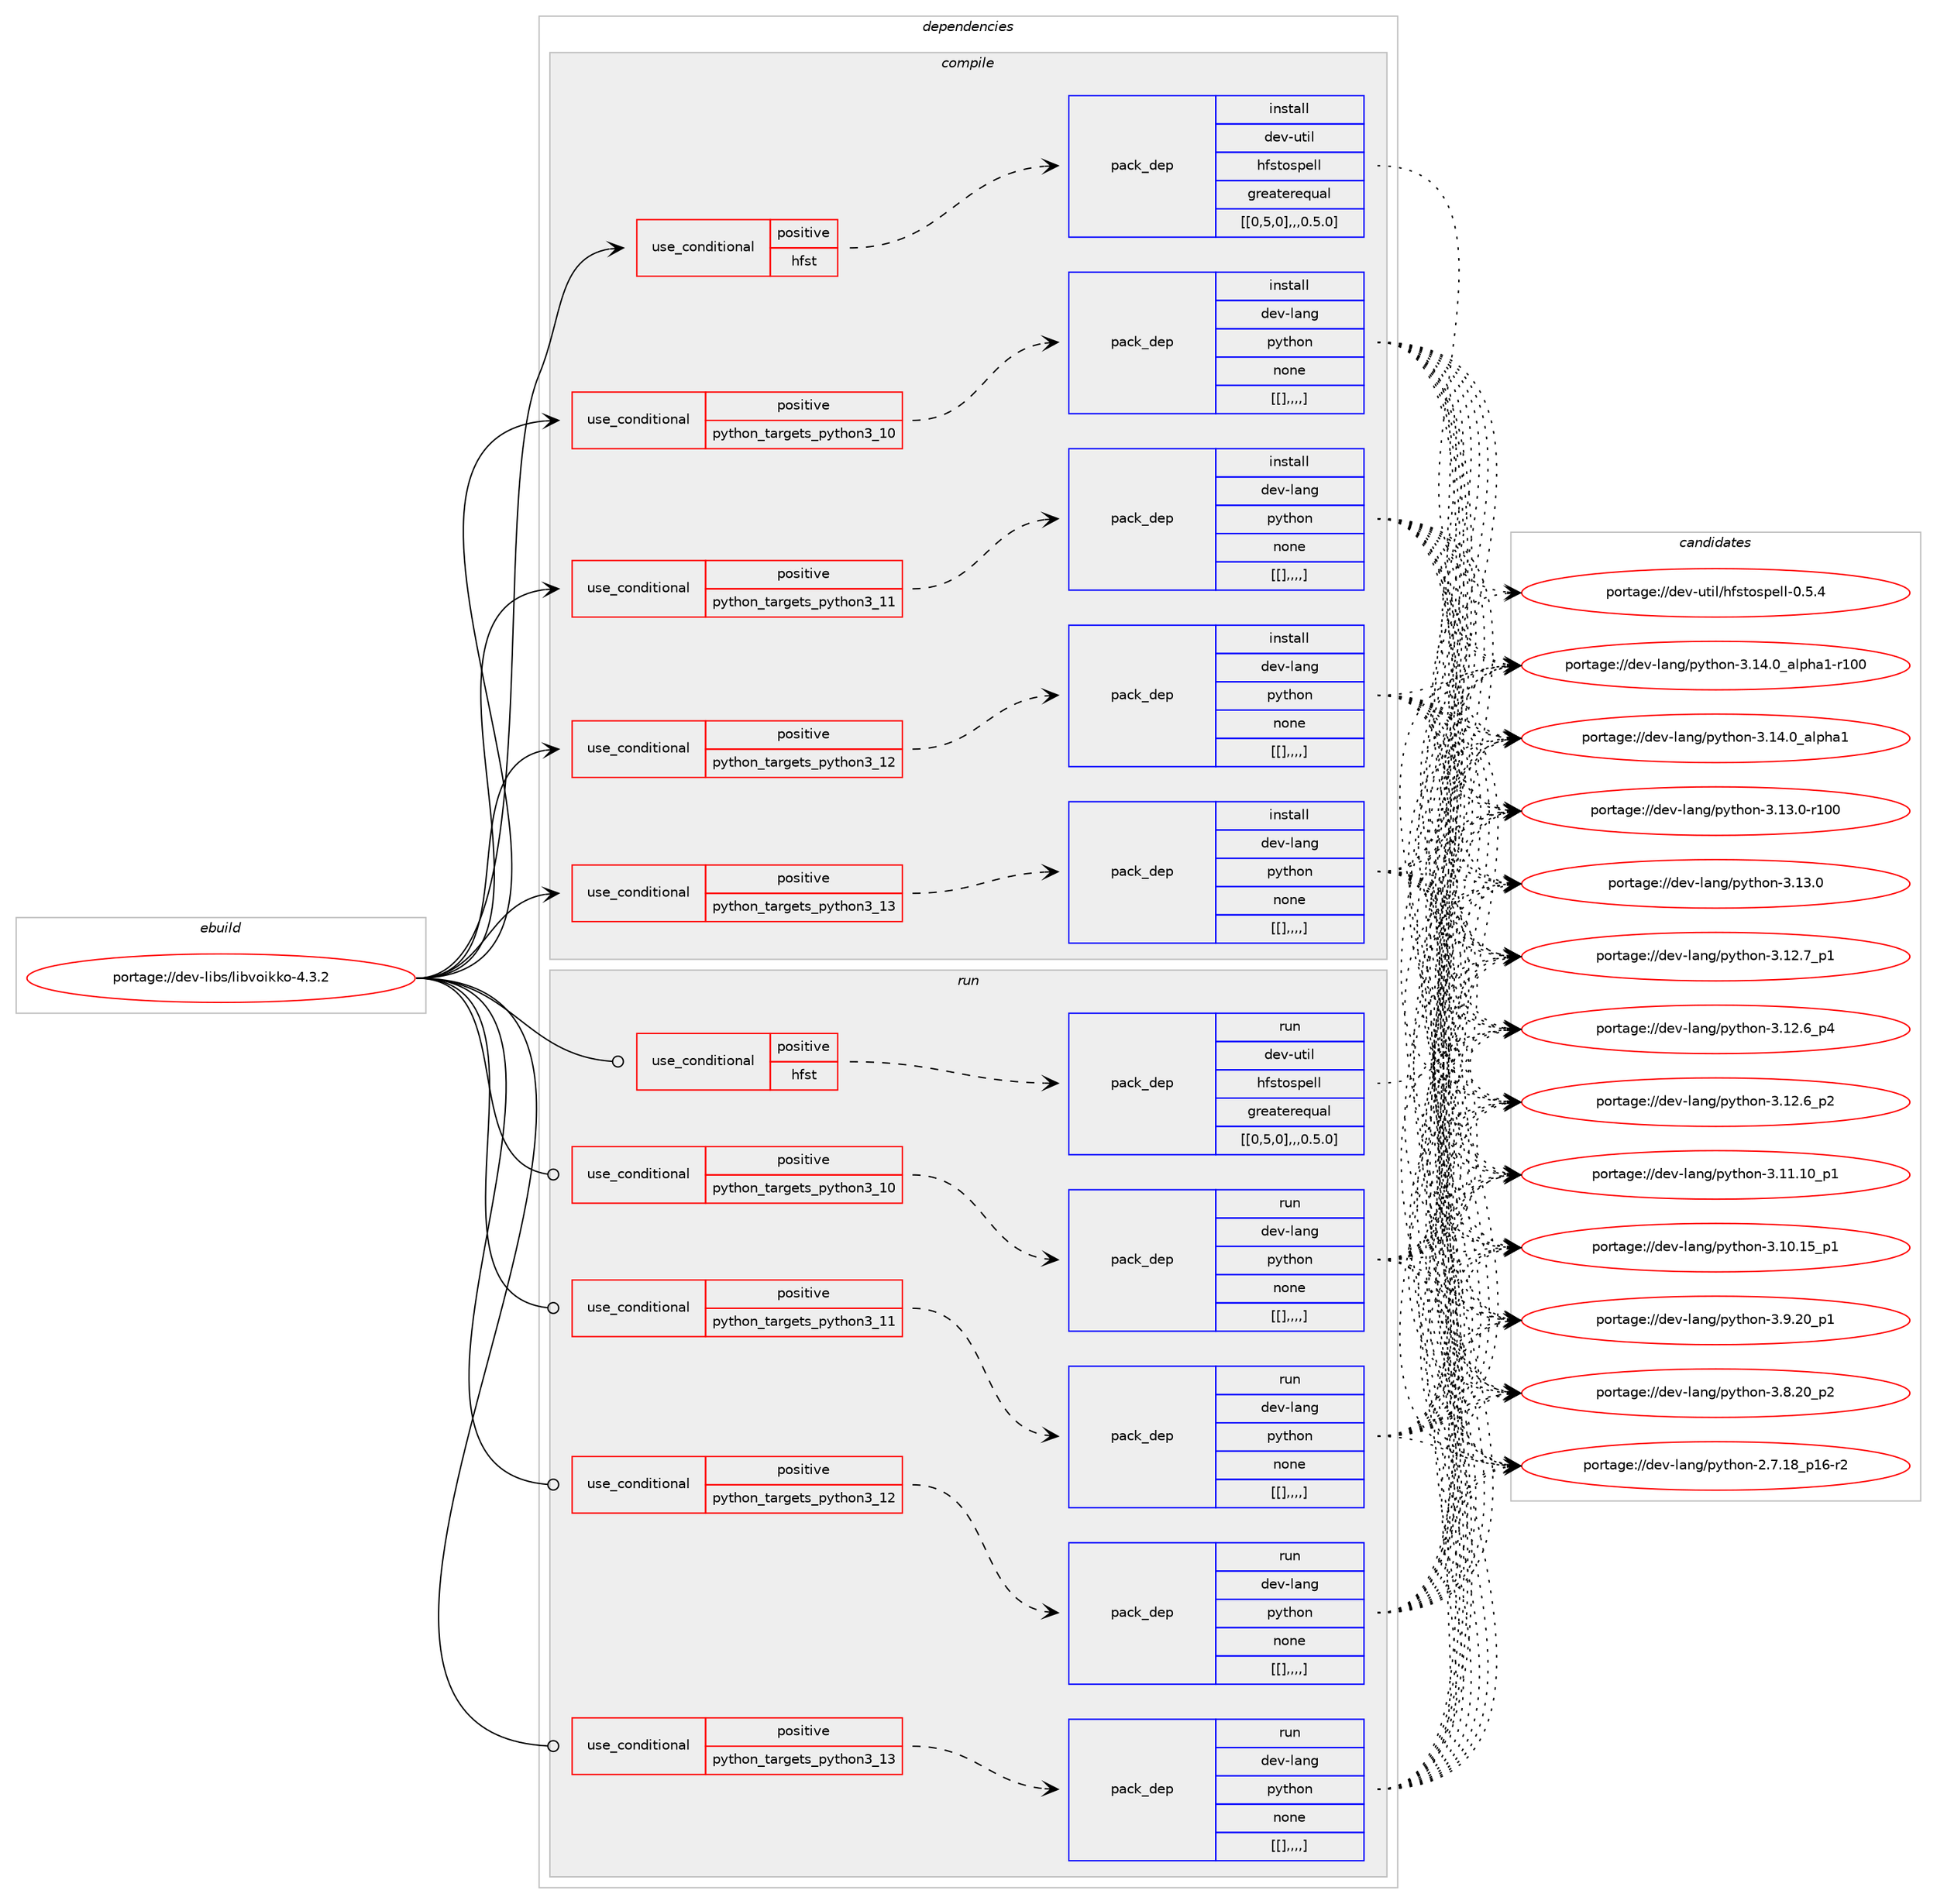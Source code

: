 digraph prolog {

# *************
# Graph options
# *************

newrank=true;
concentrate=true;
compound=true;
graph [rankdir=LR,fontname=Helvetica,fontsize=10,ranksep=1.5];#, ranksep=2.5, nodesep=0.2];
edge  [arrowhead=vee];
node  [fontname=Helvetica,fontsize=10];

# **********
# The ebuild
# **********

subgraph cluster_leftcol {
color=gray;
label=<<i>ebuild</i>>;
id [label="portage://dev-libs/libvoikko-4.3.2", color=red, width=4, href="../dev-libs/libvoikko-4.3.2.svg"];
}

# ****************
# The dependencies
# ****************

subgraph cluster_midcol {
color=gray;
label=<<i>dependencies</i>>;
subgraph cluster_compile {
fillcolor="#eeeeee";
style=filled;
label=<<i>compile</i>>;
subgraph cond29163 {
dependency115671 [label=<<TABLE BORDER="0" CELLBORDER="1" CELLSPACING="0" CELLPADDING="4"><TR><TD ROWSPAN="3" CELLPADDING="10">use_conditional</TD></TR><TR><TD>positive</TD></TR><TR><TD>hfst</TD></TR></TABLE>>, shape=none, color=red];
subgraph pack85260 {
dependency115691 [label=<<TABLE BORDER="0" CELLBORDER="1" CELLSPACING="0" CELLPADDING="4" WIDTH="220"><TR><TD ROWSPAN="6" CELLPADDING="30">pack_dep</TD></TR><TR><TD WIDTH="110">install</TD></TR><TR><TD>dev-util</TD></TR><TR><TD>hfstospell</TD></TR><TR><TD>greaterequal</TD></TR><TR><TD>[[0,5,0],,,0.5.0]</TD></TR></TABLE>>, shape=none, color=blue];
}
dependency115671:e -> dependency115691:w [weight=20,style="dashed",arrowhead="vee"];
}
id:e -> dependency115671:w [weight=20,style="solid",arrowhead="vee"];
subgraph cond29171 {
dependency115697 [label=<<TABLE BORDER="0" CELLBORDER="1" CELLSPACING="0" CELLPADDING="4"><TR><TD ROWSPAN="3" CELLPADDING="10">use_conditional</TD></TR><TR><TD>positive</TD></TR><TR><TD>python_targets_python3_10</TD></TR></TABLE>>, shape=none, color=red];
subgraph pack85271 {
dependency115706 [label=<<TABLE BORDER="0" CELLBORDER="1" CELLSPACING="0" CELLPADDING="4" WIDTH="220"><TR><TD ROWSPAN="6" CELLPADDING="30">pack_dep</TD></TR><TR><TD WIDTH="110">install</TD></TR><TR><TD>dev-lang</TD></TR><TR><TD>python</TD></TR><TR><TD>none</TD></TR><TR><TD>[[],,,,]</TD></TR></TABLE>>, shape=none, color=blue];
}
dependency115697:e -> dependency115706:w [weight=20,style="dashed",arrowhead="vee"];
}
id:e -> dependency115697:w [weight=20,style="solid",arrowhead="vee"];
subgraph cond29177 {
dependency115727 [label=<<TABLE BORDER="0" CELLBORDER="1" CELLSPACING="0" CELLPADDING="4"><TR><TD ROWSPAN="3" CELLPADDING="10">use_conditional</TD></TR><TR><TD>positive</TD></TR><TR><TD>python_targets_python3_11</TD></TR></TABLE>>, shape=none, color=red];
subgraph pack85287 {
dependency115748 [label=<<TABLE BORDER="0" CELLBORDER="1" CELLSPACING="0" CELLPADDING="4" WIDTH="220"><TR><TD ROWSPAN="6" CELLPADDING="30">pack_dep</TD></TR><TR><TD WIDTH="110">install</TD></TR><TR><TD>dev-lang</TD></TR><TR><TD>python</TD></TR><TR><TD>none</TD></TR><TR><TD>[[],,,,]</TD></TR></TABLE>>, shape=none, color=blue];
}
dependency115727:e -> dependency115748:w [weight=20,style="dashed",arrowhead="vee"];
}
id:e -> dependency115727:w [weight=20,style="solid",arrowhead="vee"];
subgraph cond29191 {
dependency115768 [label=<<TABLE BORDER="0" CELLBORDER="1" CELLSPACING="0" CELLPADDING="4"><TR><TD ROWSPAN="3" CELLPADDING="10">use_conditional</TD></TR><TR><TD>positive</TD></TR><TR><TD>python_targets_python3_12</TD></TR></TABLE>>, shape=none, color=red];
subgraph pack85305 {
dependency115818 [label=<<TABLE BORDER="0" CELLBORDER="1" CELLSPACING="0" CELLPADDING="4" WIDTH="220"><TR><TD ROWSPAN="6" CELLPADDING="30">pack_dep</TD></TR><TR><TD WIDTH="110">install</TD></TR><TR><TD>dev-lang</TD></TR><TR><TD>python</TD></TR><TR><TD>none</TD></TR><TR><TD>[[],,,,]</TD></TR></TABLE>>, shape=none, color=blue];
}
dependency115768:e -> dependency115818:w [weight=20,style="dashed",arrowhead="vee"];
}
id:e -> dependency115768:w [weight=20,style="solid",arrowhead="vee"];
subgraph cond29222 {
dependency115858 [label=<<TABLE BORDER="0" CELLBORDER="1" CELLSPACING="0" CELLPADDING="4"><TR><TD ROWSPAN="3" CELLPADDING="10">use_conditional</TD></TR><TR><TD>positive</TD></TR><TR><TD>python_targets_python3_13</TD></TR></TABLE>>, shape=none, color=red];
subgraph pack85373 {
dependency115872 [label=<<TABLE BORDER="0" CELLBORDER="1" CELLSPACING="0" CELLPADDING="4" WIDTH="220"><TR><TD ROWSPAN="6" CELLPADDING="30">pack_dep</TD></TR><TR><TD WIDTH="110">install</TD></TR><TR><TD>dev-lang</TD></TR><TR><TD>python</TD></TR><TR><TD>none</TD></TR><TR><TD>[[],,,,]</TD></TR></TABLE>>, shape=none, color=blue];
}
dependency115858:e -> dependency115872:w [weight=20,style="dashed",arrowhead="vee"];
}
id:e -> dependency115858:w [weight=20,style="solid",arrowhead="vee"];
}
subgraph cluster_compileandrun {
fillcolor="#eeeeee";
style=filled;
label=<<i>compile and run</i>>;
}
subgraph cluster_run {
fillcolor="#eeeeee";
style=filled;
label=<<i>run</i>>;
subgraph cond29245 {
dependency115916 [label=<<TABLE BORDER="0" CELLBORDER="1" CELLSPACING="0" CELLPADDING="4"><TR><TD ROWSPAN="3" CELLPADDING="10">use_conditional</TD></TR><TR><TD>positive</TD></TR><TR><TD>hfst</TD></TR></TABLE>>, shape=none, color=red];
subgraph pack85394 {
dependency115921 [label=<<TABLE BORDER="0" CELLBORDER="1" CELLSPACING="0" CELLPADDING="4" WIDTH="220"><TR><TD ROWSPAN="6" CELLPADDING="30">pack_dep</TD></TR><TR><TD WIDTH="110">run</TD></TR><TR><TD>dev-util</TD></TR><TR><TD>hfstospell</TD></TR><TR><TD>greaterequal</TD></TR><TR><TD>[[0,5,0],,,0.5.0]</TD></TR></TABLE>>, shape=none, color=blue];
}
dependency115916:e -> dependency115921:w [weight=20,style="dashed",arrowhead="vee"];
}
id:e -> dependency115916:w [weight=20,style="solid",arrowhead="odot"];
subgraph cond29266 {
dependency115944 [label=<<TABLE BORDER="0" CELLBORDER="1" CELLSPACING="0" CELLPADDING="4"><TR><TD ROWSPAN="3" CELLPADDING="10">use_conditional</TD></TR><TR><TD>positive</TD></TR><TR><TD>python_targets_python3_10</TD></TR></TABLE>>, shape=none, color=red];
subgraph pack85412 {
dependency115947 [label=<<TABLE BORDER="0" CELLBORDER="1" CELLSPACING="0" CELLPADDING="4" WIDTH="220"><TR><TD ROWSPAN="6" CELLPADDING="30">pack_dep</TD></TR><TR><TD WIDTH="110">run</TD></TR><TR><TD>dev-lang</TD></TR><TR><TD>python</TD></TR><TR><TD>none</TD></TR><TR><TD>[[],,,,]</TD></TR></TABLE>>, shape=none, color=blue];
}
dependency115944:e -> dependency115947:w [weight=20,style="dashed",arrowhead="vee"];
}
id:e -> dependency115944:w [weight=20,style="solid",arrowhead="odot"];
subgraph cond29278 {
dependency115960 [label=<<TABLE BORDER="0" CELLBORDER="1" CELLSPACING="0" CELLPADDING="4"><TR><TD ROWSPAN="3" CELLPADDING="10">use_conditional</TD></TR><TR><TD>positive</TD></TR><TR><TD>python_targets_python3_11</TD></TR></TABLE>>, shape=none, color=red];
subgraph pack85444 {
dependency116004 [label=<<TABLE BORDER="0" CELLBORDER="1" CELLSPACING="0" CELLPADDING="4" WIDTH="220"><TR><TD ROWSPAN="6" CELLPADDING="30">pack_dep</TD></TR><TR><TD WIDTH="110">run</TD></TR><TR><TD>dev-lang</TD></TR><TR><TD>python</TD></TR><TR><TD>none</TD></TR><TR><TD>[[],,,,]</TD></TR></TABLE>>, shape=none, color=blue];
}
dependency115960:e -> dependency116004:w [weight=20,style="dashed",arrowhead="vee"];
}
id:e -> dependency115960:w [weight=20,style="solid",arrowhead="odot"];
subgraph cond29301 {
dependency116010 [label=<<TABLE BORDER="0" CELLBORDER="1" CELLSPACING="0" CELLPADDING="4"><TR><TD ROWSPAN="3" CELLPADDING="10">use_conditional</TD></TR><TR><TD>positive</TD></TR><TR><TD>python_targets_python3_12</TD></TR></TABLE>>, shape=none, color=red];
subgraph pack85449 {
dependency116034 [label=<<TABLE BORDER="0" CELLBORDER="1" CELLSPACING="0" CELLPADDING="4" WIDTH="220"><TR><TD ROWSPAN="6" CELLPADDING="30">pack_dep</TD></TR><TR><TD WIDTH="110">run</TD></TR><TR><TD>dev-lang</TD></TR><TR><TD>python</TD></TR><TR><TD>none</TD></TR><TR><TD>[[],,,,]</TD></TR></TABLE>>, shape=none, color=blue];
}
dependency116010:e -> dependency116034:w [weight=20,style="dashed",arrowhead="vee"];
}
id:e -> dependency116010:w [weight=20,style="solid",arrowhead="odot"];
subgraph cond29331 {
dependency116072 [label=<<TABLE BORDER="0" CELLBORDER="1" CELLSPACING="0" CELLPADDING="4"><TR><TD ROWSPAN="3" CELLPADDING="10">use_conditional</TD></TR><TR><TD>positive</TD></TR><TR><TD>python_targets_python3_13</TD></TR></TABLE>>, shape=none, color=red];
subgraph pack85484 {
dependency116076 [label=<<TABLE BORDER="0" CELLBORDER="1" CELLSPACING="0" CELLPADDING="4" WIDTH="220"><TR><TD ROWSPAN="6" CELLPADDING="30">pack_dep</TD></TR><TR><TD WIDTH="110">run</TD></TR><TR><TD>dev-lang</TD></TR><TR><TD>python</TD></TR><TR><TD>none</TD></TR><TR><TD>[[],,,,]</TD></TR></TABLE>>, shape=none, color=blue];
}
dependency116072:e -> dependency116076:w [weight=20,style="dashed",arrowhead="vee"];
}
id:e -> dependency116072:w [weight=20,style="solid",arrowhead="odot"];
}
}

# **************
# The candidates
# **************

subgraph cluster_choices {
rank=same;
color=gray;
label=<<i>candidates</i>>;

subgraph choice84926 {
color=black;
nodesep=1;
choice1001011184511711610510847104102115116111115112101108108454846534652 [label="portage://dev-util/hfstospell-0.5.4", color=red, width=4,href="../dev-util/hfstospell-0.5.4.svg"];
dependency115691:e -> choice1001011184511711610510847104102115116111115112101108108454846534652:w [style=dotted,weight="100"];
}
subgraph choice84936 {
color=black;
nodesep=1;
choice100101118451089711010347112121116104111110455146495246489597108112104974945114494848 [label="portage://dev-lang/python-3.14.0_alpha1-r100", color=red, width=4,href="../dev-lang/python-3.14.0_alpha1-r100.svg"];
choice1001011184510897110103471121211161041111104551464952464895971081121049749 [label="portage://dev-lang/python-3.14.0_alpha1", color=red, width=4,href="../dev-lang/python-3.14.0_alpha1.svg"];
choice1001011184510897110103471121211161041111104551464951464845114494848 [label="portage://dev-lang/python-3.13.0-r100", color=red, width=4,href="../dev-lang/python-3.13.0-r100.svg"];
choice10010111845108971101034711212111610411111045514649514648 [label="portage://dev-lang/python-3.13.0", color=red, width=4,href="../dev-lang/python-3.13.0.svg"];
choice100101118451089711010347112121116104111110455146495046559511249 [label="portage://dev-lang/python-3.12.7_p1", color=red, width=4,href="../dev-lang/python-3.12.7_p1.svg"];
choice100101118451089711010347112121116104111110455146495046549511252 [label="portage://dev-lang/python-3.12.6_p4", color=red, width=4,href="../dev-lang/python-3.12.6_p4.svg"];
choice100101118451089711010347112121116104111110455146495046549511250 [label="portage://dev-lang/python-3.12.6_p2", color=red, width=4,href="../dev-lang/python-3.12.6_p2.svg"];
choice10010111845108971101034711212111610411111045514649494649489511249 [label="portage://dev-lang/python-3.11.10_p1", color=red, width=4,href="../dev-lang/python-3.11.10_p1.svg"];
choice10010111845108971101034711212111610411111045514649484649539511249 [label="portage://dev-lang/python-3.10.15_p1", color=red, width=4,href="../dev-lang/python-3.10.15_p1.svg"];
choice100101118451089711010347112121116104111110455146574650489511249 [label="portage://dev-lang/python-3.9.20_p1", color=red, width=4,href="../dev-lang/python-3.9.20_p1.svg"];
choice100101118451089711010347112121116104111110455146564650489511250 [label="portage://dev-lang/python-3.8.20_p2", color=red, width=4,href="../dev-lang/python-3.8.20_p2.svg"];
choice100101118451089711010347112121116104111110455046554649569511249544511450 [label="portage://dev-lang/python-2.7.18_p16-r2", color=red, width=4,href="../dev-lang/python-2.7.18_p16-r2.svg"];
dependency115706:e -> choice100101118451089711010347112121116104111110455146495246489597108112104974945114494848:w [style=dotted,weight="100"];
dependency115706:e -> choice1001011184510897110103471121211161041111104551464952464895971081121049749:w [style=dotted,weight="100"];
dependency115706:e -> choice1001011184510897110103471121211161041111104551464951464845114494848:w [style=dotted,weight="100"];
dependency115706:e -> choice10010111845108971101034711212111610411111045514649514648:w [style=dotted,weight="100"];
dependency115706:e -> choice100101118451089711010347112121116104111110455146495046559511249:w [style=dotted,weight="100"];
dependency115706:e -> choice100101118451089711010347112121116104111110455146495046549511252:w [style=dotted,weight="100"];
dependency115706:e -> choice100101118451089711010347112121116104111110455146495046549511250:w [style=dotted,weight="100"];
dependency115706:e -> choice10010111845108971101034711212111610411111045514649494649489511249:w [style=dotted,weight="100"];
dependency115706:e -> choice10010111845108971101034711212111610411111045514649484649539511249:w [style=dotted,weight="100"];
dependency115706:e -> choice100101118451089711010347112121116104111110455146574650489511249:w [style=dotted,weight="100"];
dependency115706:e -> choice100101118451089711010347112121116104111110455146564650489511250:w [style=dotted,weight="100"];
dependency115706:e -> choice100101118451089711010347112121116104111110455046554649569511249544511450:w [style=dotted,weight="100"];
}
subgraph choice84947 {
color=black;
nodesep=1;
choice100101118451089711010347112121116104111110455146495246489597108112104974945114494848 [label="portage://dev-lang/python-3.14.0_alpha1-r100", color=red, width=4,href="../dev-lang/python-3.14.0_alpha1-r100.svg"];
choice1001011184510897110103471121211161041111104551464952464895971081121049749 [label="portage://dev-lang/python-3.14.0_alpha1", color=red, width=4,href="../dev-lang/python-3.14.0_alpha1.svg"];
choice1001011184510897110103471121211161041111104551464951464845114494848 [label="portage://dev-lang/python-3.13.0-r100", color=red, width=4,href="../dev-lang/python-3.13.0-r100.svg"];
choice10010111845108971101034711212111610411111045514649514648 [label="portage://dev-lang/python-3.13.0", color=red, width=4,href="../dev-lang/python-3.13.0.svg"];
choice100101118451089711010347112121116104111110455146495046559511249 [label="portage://dev-lang/python-3.12.7_p1", color=red, width=4,href="../dev-lang/python-3.12.7_p1.svg"];
choice100101118451089711010347112121116104111110455146495046549511252 [label="portage://dev-lang/python-3.12.6_p4", color=red, width=4,href="../dev-lang/python-3.12.6_p4.svg"];
choice100101118451089711010347112121116104111110455146495046549511250 [label="portage://dev-lang/python-3.12.6_p2", color=red, width=4,href="../dev-lang/python-3.12.6_p2.svg"];
choice10010111845108971101034711212111610411111045514649494649489511249 [label="portage://dev-lang/python-3.11.10_p1", color=red, width=4,href="../dev-lang/python-3.11.10_p1.svg"];
choice10010111845108971101034711212111610411111045514649484649539511249 [label="portage://dev-lang/python-3.10.15_p1", color=red, width=4,href="../dev-lang/python-3.10.15_p1.svg"];
choice100101118451089711010347112121116104111110455146574650489511249 [label="portage://dev-lang/python-3.9.20_p1", color=red, width=4,href="../dev-lang/python-3.9.20_p1.svg"];
choice100101118451089711010347112121116104111110455146564650489511250 [label="portage://dev-lang/python-3.8.20_p2", color=red, width=4,href="../dev-lang/python-3.8.20_p2.svg"];
choice100101118451089711010347112121116104111110455046554649569511249544511450 [label="portage://dev-lang/python-2.7.18_p16-r2", color=red, width=4,href="../dev-lang/python-2.7.18_p16-r2.svg"];
dependency115748:e -> choice100101118451089711010347112121116104111110455146495246489597108112104974945114494848:w [style=dotted,weight="100"];
dependency115748:e -> choice1001011184510897110103471121211161041111104551464952464895971081121049749:w [style=dotted,weight="100"];
dependency115748:e -> choice1001011184510897110103471121211161041111104551464951464845114494848:w [style=dotted,weight="100"];
dependency115748:e -> choice10010111845108971101034711212111610411111045514649514648:w [style=dotted,weight="100"];
dependency115748:e -> choice100101118451089711010347112121116104111110455146495046559511249:w [style=dotted,weight="100"];
dependency115748:e -> choice100101118451089711010347112121116104111110455146495046549511252:w [style=dotted,weight="100"];
dependency115748:e -> choice100101118451089711010347112121116104111110455146495046549511250:w [style=dotted,weight="100"];
dependency115748:e -> choice10010111845108971101034711212111610411111045514649494649489511249:w [style=dotted,weight="100"];
dependency115748:e -> choice10010111845108971101034711212111610411111045514649484649539511249:w [style=dotted,weight="100"];
dependency115748:e -> choice100101118451089711010347112121116104111110455146574650489511249:w [style=dotted,weight="100"];
dependency115748:e -> choice100101118451089711010347112121116104111110455146564650489511250:w [style=dotted,weight="100"];
dependency115748:e -> choice100101118451089711010347112121116104111110455046554649569511249544511450:w [style=dotted,weight="100"];
}
subgraph choice84953 {
color=black;
nodesep=1;
choice100101118451089711010347112121116104111110455146495246489597108112104974945114494848 [label="portage://dev-lang/python-3.14.0_alpha1-r100", color=red, width=4,href="../dev-lang/python-3.14.0_alpha1-r100.svg"];
choice1001011184510897110103471121211161041111104551464952464895971081121049749 [label="portage://dev-lang/python-3.14.0_alpha1", color=red, width=4,href="../dev-lang/python-3.14.0_alpha1.svg"];
choice1001011184510897110103471121211161041111104551464951464845114494848 [label="portage://dev-lang/python-3.13.0-r100", color=red, width=4,href="../dev-lang/python-3.13.0-r100.svg"];
choice10010111845108971101034711212111610411111045514649514648 [label="portage://dev-lang/python-3.13.0", color=red, width=4,href="../dev-lang/python-3.13.0.svg"];
choice100101118451089711010347112121116104111110455146495046559511249 [label="portage://dev-lang/python-3.12.7_p1", color=red, width=4,href="../dev-lang/python-3.12.7_p1.svg"];
choice100101118451089711010347112121116104111110455146495046549511252 [label="portage://dev-lang/python-3.12.6_p4", color=red, width=4,href="../dev-lang/python-3.12.6_p4.svg"];
choice100101118451089711010347112121116104111110455146495046549511250 [label="portage://dev-lang/python-3.12.6_p2", color=red, width=4,href="../dev-lang/python-3.12.6_p2.svg"];
choice10010111845108971101034711212111610411111045514649494649489511249 [label="portage://dev-lang/python-3.11.10_p1", color=red, width=4,href="../dev-lang/python-3.11.10_p1.svg"];
choice10010111845108971101034711212111610411111045514649484649539511249 [label="portage://dev-lang/python-3.10.15_p1", color=red, width=4,href="../dev-lang/python-3.10.15_p1.svg"];
choice100101118451089711010347112121116104111110455146574650489511249 [label="portage://dev-lang/python-3.9.20_p1", color=red, width=4,href="../dev-lang/python-3.9.20_p1.svg"];
choice100101118451089711010347112121116104111110455146564650489511250 [label="portage://dev-lang/python-3.8.20_p2", color=red, width=4,href="../dev-lang/python-3.8.20_p2.svg"];
choice100101118451089711010347112121116104111110455046554649569511249544511450 [label="portage://dev-lang/python-2.7.18_p16-r2", color=red, width=4,href="../dev-lang/python-2.7.18_p16-r2.svg"];
dependency115818:e -> choice100101118451089711010347112121116104111110455146495246489597108112104974945114494848:w [style=dotted,weight="100"];
dependency115818:e -> choice1001011184510897110103471121211161041111104551464952464895971081121049749:w [style=dotted,weight="100"];
dependency115818:e -> choice1001011184510897110103471121211161041111104551464951464845114494848:w [style=dotted,weight="100"];
dependency115818:e -> choice10010111845108971101034711212111610411111045514649514648:w [style=dotted,weight="100"];
dependency115818:e -> choice100101118451089711010347112121116104111110455146495046559511249:w [style=dotted,weight="100"];
dependency115818:e -> choice100101118451089711010347112121116104111110455146495046549511252:w [style=dotted,weight="100"];
dependency115818:e -> choice100101118451089711010347112121116104111110455146495046549511250:w [style=dotted,weight="100"];
dependency115818:e -> choice10010111845108971101034711212111610411111045514649494649489511249:w [style=dotted,weight="100"];
dependency115818:e -> choice10010111845108971101034711212111610411111045514649484649539511249:w [style=dotted,weight="100"];
dependency115818:e -> choice100101118451089711010347112121116104111110455146574650489511249:w [style=dotted,weight="100"];
dependency115818:e -> choice100101118451089711010347112121116104111110455146564650489511250:w [style=dotted,weight="100"];
dependency115818:e -> choice100101118451089711010347112121116104111110455046554649569511249544511450:w [style=dotted,weight="100"];
}
subgraph choice84962 {
color=black;
nodesep=1;
choice100101118451089711010347112121116104111110455146495246489597108112104974945114494848 [label="portage://dev-lang/python-3.14.0_alpha1-r100", color=red, width=4,href="../dev-lang/python-3.14.0_alpha1-r100.svg"];
choice1001011184510897110103471121211161041111104551464952464895971081121049749 [label="portage://dev-lang/python-3.14.0_alpha1", color=red, width=4,href="../dev-lang/python-3.14.0_alpha1.svg"];
choice1001011184510897110103471121211161041111104551464951464845114494848 [label="portage://dev-lang/python-3.13.0-r100", color=red, width=4,href="../dev-lang/python-3.13.0-r100.svg"];
choice10010111845108971101034711212111610411111045514649514648 [label="portage://dev-lang/python-3.13.0", color=red, width=4,href="../dev-lang/python-3.13.0.svg"];
choice100101118451089711010347112121116104111110455146495046559511249 [label="portage://dev-lang/python-3.12.7_p1", color=red, width=4,href="../dev-lang/python-3.12.7_p1.svg"];
choice100101118451089711010347112121116104111110455146495046549511252 [label="portage://dev-lang/python-3.12.6_p4", color=red, width=4,href="../dev-lang/python-3.12.6_p4.svg"];
choice100101118451089711010347112121116104111110455146495046549511250 [label="portage://dev-lang/python-3.12.6_p2", color=red, width=4,href="../dev-lang/python-3.12.6_p2.svg"];
choice10010111845108971101034711212111610411111045514649494649489511249 [label="portage://dev-lang/python-3.11.10_p1", color=red, width=4,href="../dev-lang/python-3.11.10_p1.svg"];
choice10010111845108971101034711212111610411111045514649484649539511249 [label="portage://dev-lang/python-3.10.15_p1", color=red, width=4,href="../dev-lang/python-3.10.15_p1.svg"];
choice100101118451089711010347112121116104111110455146574650489511249 [label="portage://dev-lang/python-3.9.20_p1", color=red, width=4,href="../dev-lang/python-3.9.20_p1.svg"];
choice100101118451089711010347112121116104111110455146564650489511250 [label="portage://dev-lang/python-3.8.20_p2", color=red, width=4,href="../dev-lang/python-3.8.20_p2.svg"];
choice100101118451089711010347112121116104111110455046554649569511249544511450 [label="portage://dev-lang/python-2.7.18_p16-r2", color=red, width=4,href="../dev-lang/python-2.7.18_p16-r2.svg"];
dependency115872:e -> choice100101118451089711010347112121116104111110455146495246489597108112104974945114494848:w [style=dotted,weight="100"];
dependency115872:e -> choice1001011184510897110103471121211161041111104551464952464895971081121049749:w [style=dotted,weight="100"];
dependency115872:e -> choice1001011184510897110103471121211161041111104551464951464845114494848:w [style=dotted,weight="100"];
dependency115872:e -> choice10010111845108971101034711212111610411111045514649514648:w [style=dotted,weight="100"];
dependency115872:e -> choice100101118451089711010347112121116104111110455146495046559511249:w [style=dotted,weight="100"];
dependency115872:e -> choice100101118451089711010347112121116104111110455146495046549511252:w [style=dotted,weight="100"];
dependency115872:e -> choice100101118451089711010347112121116104111110455146495046549511250:w [style=dotted,weight="100"];
dependency115872:e -> choice10010111845108971101034711212111610411111045514649494649489511249:w [style=dotted,weight="100"];
dependency115872:e -> choice10010111845108971101034711212111610411111045514649484649539511249:w [style=dotted,weight="100"];
dependency115872:e -> choice100101118451089711010347112121116104111110455146574650489511249:w [style=dotted,weight="100"];
dependency115872:e -> choice100101118451089711010347112121116104111110455146564650489511250:w [style=dotted,weight="100"];
dependency115872:e -> choice100101118451089711010347112121116104111110455046554649569511249544511450:w [style=dotted,weight="100"];
}
subgraph choice84983 {
color=black;
nodesep=1;
choice1001011184511711610510847104102115116111115112101108108454846534652 [label="portage://dev-util/hfstospell-0.5.4", color=red, width=4,href="../dev-util/hfstospell-0.5.4.svg"];
dependency115921:e -> choice1001011184511711610510847104102115116111115112101108108454846534652:w [style=dotted,weight="100"];
}
subgraph choice84985 {
color=black;
nodesep=1;
choice100101118451089711010347112121116104111110455146495246489597108112104974945114494848 [label="portage://dev-lang/python-3.14.0_alpha1-r100", color=red, width=4,href="../dev-lang/python-3.14.0_alpha1-r100.svg"];
choice1001011184510897110103471121211161041111104551464952464895971081121049749 [label="portage://dev-lang/python-3.14.0_alpha1", color=red, width=4,href="../dev-lang/python-3.14.0_alpha1.svg"];
choice1001011184510897110103471121211161041111104551464951464845114494848 [label="portage://dev-lang/python-3.13.0-r100", color=red, width=4,href="../dev-lang/python-3.13.0-r100.svg"];
choice10010111845108971101034711212111610411111045514649514648 [label="portage://dev-lang/python-3.13.0", color=red, width=4,href="../dev-lang/python-3.13.0.svg"];
choice100101118451089711010347112121116104111110455146495046559511249 [label="portage://dev-lang/python-3.12.7_p1", color=red, width=4,href="../dev-lang/python-3.12.7_p1.svg"];
choice100101118451089711010347112121116104111110455146495046549511252 [label="portage://dev-lang/python-3.12.6_p4", color=red, width=4,href="../dev-lang/python-3.12.6_p4.svg"];
choice100101118451089711010347112121116104111110455146495046549511250 [label="portage://dev-lang/python-3.12.6_p2", color=red, width=4,href="../dev-lang/python-3.12.6_p2.svg"];
choice10010111845108971101034711212111610411111045514649494649489511249 [label="portage://dev-lang/python-3.11.10_p1", color=red, width=4,href="../dev-lang/python-3.11.10_p1.svg"];
choice10010111845108971101034711212111610411111045514649484649539511249 [label="portage://dev-lang/python-3.10.15_p1", color=red, width=4,href="../dev-lang/python-3.10.15_p1.svg"];
choice100101118451089711010347112121116104111110455146574650489511249 [label="portage://dev-lang/python-3.9.20_p1", color=red, width=4,href="../dev-lang/python-3.9.20_p1.svg"];
choice100101118451089711010347112121116104111110455146564650489511250 [label="portage://dev-lang/python-3.8.20_p2", color=red, width=4,href="../dev-lang/python-3.8.20_p2.svg"];
choice100101118451089711010347112121116104111110455046554649569511249544511450 [label="portage://dev-lang/python-2.7.18_p16-r2", color=red, width=4,href="../dev-lang/python-2.7.18_p16-r2.svg"];
dependency115947:e -> choice100101118451089711010347112121116104111110455146495246489597108112104974945114494848:w [style=dotted,weight="100"];
dependency115947:e -> choice1001011184510897110103471121211161041111104551464952464895971081121049749:w [style=dotted,weight="100"];
dependency115947:e -> choice1001011184510897110103471121211161041111104551464951464845114494848:w [style=dotted,weight="100"];
dependency115947:e -> choice10010111845108971101034711212111610411111045514649514648:w [style=dotted,weight="100"];
dependency115947:e -> choice100101118451089711010347112121116104111110455146495046559511249:w [style=dotted,weight="100"];
dependency115947:e -> choice100101118451089711010347112121116104111110455146495046549511252:w [style=dotted,weight="100"];
dependency115947:e -> choice100101118451089711010347112121116104111110455146495046549511250:w [style=dotted,weight="100"];
dependency115947:e -> choice10010111845108971101034711212111610411111045514649494649489511249:w [style=dotted,weight="100"];
dependency115947:e -> choice10010111845108971101034711212111610411111045514649484649539511249:w [style=dotted,weight="100"];
dependency115947:e -> choice100101118451089711010347112121116104111110455146574650489511249:w [style=dotted,weight="100"];
dependency115947:e -> choice100101118451089711010347112121116104111110455146564650489511250:w [style=dotted,weight="100"];
dependency115947:e -> choice100101118451089711010347112121116104111110455046554649569511249544511450:w [style=dotted,weight="100"];
}
subgraph choice84992 {
color=black;
nodesep=1;
choice100101118451089711010347112121116104111110455146495246489597108112104974945114494848 [label="portage://dev-lang/python-3.14.0_alpha1-r100", color=red, width=4,href="../dev-lang/python-3.14.0_alpha1-r100.svg"];
choice1001011184510897110103471121211161041111104551464952464895971081121049749 [label="portage://dev-lang/python-3.14.0_alpha1", color=red, width=4,href="../dev-lang/python-3.14.0_alpha1.svg"];
choice1001011184510897110103471121211161041111104551464951464845114494848 [label="portage://dev-lang/python-3.13.0-r100", color=red, width=4,href="../dev-lang/python-3.13.0-r100.svg"];
choice10010111845108971101034711212111610411111045514649514648 [label="portage://dev-lang/python-3.13.0", color=red, width=4,href="../dev-lang/python-3.13.0.svg"];
choice100101118451089711010347112121116104111110455146495046559511249 [label="portage://dev-lang/python-3.12.7_p1", color=red, width=4,href="../dev-lang/python-3.12.7_p1.svg"];
choice100101118451089711010347112121116104111110455146495046549511252 [label="portage://dev-lang/python-3.12.6_p4", color=red, width=4,href="../dev-lang/python-3.12.6_p4.svg"];
choice100101118451089711010347112121116104111110455146495046549511250 [label="portage://dev-lang/python-3.12.6_p2", color=red, width=4,href="../dev-lang/python-3.12.6_p2.svg"];
choice10010111845108971101034711212111610411111045514649494649489511249 [label="portage://dev-lang/python-3.11.10_p1", color=red, width=4,href="../dev-lang/python-3.11.10_p1.svg"];
choice10010111845108971101034711212111610411111045514649484649539511249 [label="portage://dev-lang/python-3.10.15_p1", color=red, width=4,href="../dev-lang/python-3.10.15_p1.svg"];
choice100101118451089711010347112121116104111110455146574650489511249 [label="portage://dev-lang/python-3.9.20_p1", color=red, width=4,href="../dev-lang/python-3.9.20_p1.svg"];
choice100101118451089711010347112121116104111110455146564650489511250 [label="portage://dev-lang/python-3.8.20_p2", color=red, width=4,href="../dev-lang/python-3.8.20_p2.svg"];
choice100101118451089711010347112121116104111110455046554649569511249544511450 [label="portage://dev-lang/python-2.7.18_p16-r2", color=red, width=4,href="../dev-lang/python-2.7.18_p16-r2.svg"];
dependency116004:e -> choice100101118451089711010347112121116104111110455146495246489597108112104974945114494848:w [style=dotted,weight="100"];
dependency116004:e -> choice1001011184510897110103471121211161041111104551464952464895971081121049749:w [style=dotted,weight="100"];
dependency116004:e -> choice1001011184510897110103471121211161041111104551464951464845114494848:w [style=dotted,weight="100"];
dependency116004:e -> choice10010111845108971101034711212111610411111045514649514648:w [style=dotted,weight="100"];
dependency116004:e -> choice100101118451089711010347112121116104111110455146495046559511249:w [style=dotted,weight="100"];
dependency116004:e -> choice100101118451089711010347112121116104111110455146495046549511252:w [style=dotted,weight="100"];
dependency116004:e -> choice100101118451089711010347112121116104111110455146495046549511250:w [style=dotted,weight="100"];
dependency116004:e -> choice10010111845108971101034711212111610411111045514649494649489511249:w [style=dotted,weight="100"];
dependency116004:e -> choice10010111845108971101034711212111610411111045514649484649539511249:w [style=dotted,weight="100"];
dependency116004:e -> choice100101118451089711010347112121116104111110455146574650489511249:w [style=dotted,weight="100"];
dependency116004:e -> choice100101118451089711010347112121116104111110455146564650489511250:w [style=dotted,weight="100"];
dependency116004:e -> choice100101118451089711010347112121116104111110455046554649569511249544511450:w [style=dotted,weight="100"];
}
subgraph choice85015 {
color=black;
nodesep=1;
choice100101118451089711010347112121116104111110455146495246489597108112104974945114494848 [label="portage://dev-lang/python-3.14.0_alpha1-r100", color=red, width=4,href="../dev-lang/python-3.14.0_alpha1-r100.svg"];
choice1001011184510897110103471121211161041111104551464952464895971081121049749 [label="portage://dev-lang/python-3.14.0_alpha1", color=red, width=4,href="../dev-lang/python-3.14.0_alpha1.svg"];
choice1001011184510897110103471121211161041111104551464951464845114494848 [label="portage://dev-lang/python-3.13.0-r100", color=red, width=4,href="../dev-lang/python-3.13.0-r100.svg"];
choice10010111845108971101034711212111610411111045514649514648 [label="portage://dev-lang/python-3.13.0", color=red, width=4,href="../dev-lang/python-3.13.0.svg"];
choice100101118451089711010347112121116104111110455146495046559511249 [label="portage://dev-lang/python-3.12.7_p1", color=red, width=4,href="../dev-lang/python-3.12.7_p1.svg"];
choice100101118451089711010347112121116104111110455146495046549511252 [label="portage://dev-lang/python-3.12.6_p4", color=red, width=4,href="../dev-lang/python-3.12.6_p4.svg"];
choice100101118451089711010347112121116104111110455146495046549511250 [label="portage://dev-lang/python-3.12.6_p2", color=red, width=4,href="../dev-lang/python-3.12.6_p2.svg"];
choice10010111845108971101034711212111610411111045514649494649489511249 [label="portage://dev-lang/python-3.11.10_p1", color=red, width=4,href="../dev-lang/python-3.11.10_p1.svg"];
choice10010111845108971101034711212111610411111045514649484649539511249 [label="portage://dev-lang/python-3.10.15_p1", color=red, width=4,href="../dev-lang/python-3.10.15_p1.svg"];
choice100101118451089711010347112121116104111110455146574650489511249 [label="portage://dev-lang/python-3.9.20_p1", color=red, width=4,href="../dev-lang/python-3.9.20_p1.svg"];
choice100101118451089711010347112121116104111110455146564650489511250 [label="portage://dev-lang/python-3.8.20_p2", color=red, width=4,href="../dev-lang/python-3.8.20_p2.svg"];
choice100101118451089711010347112121116104111110455046554649569511249544511450 [label="portage://dev-lang/python-2.7.18_p16-r2", color=red, width=4,href="../dev-lang/python-2.7.18_p16-r2.svg"];
dependency116034:e -> choice100101118451089711010347112121116104111110455146495246489597108112104974945114494848:w [style=dotted,weight="100"];
dependency116034:e -> choice1001011184510897110103471121211161041111104551464952464895971081121049749:w [style=dotted,weight="100"];
dependency116034:e -> choice1001011184510897110103471121211161041111104551464951464845114494848:w [style=dotted,weight="100"];
dependency116034:e -> choice10010111845108971101034711212111610411111045514649514648:w [style=dotted,weight="100"];
dependency116034:e -> choice100101118451089711010347112121116104111110455146495046559511249:w [style=dotted,weight="100"];
dependency116034:e -> choice100101118451089711010347112121116104111110455146495046549511252:w [style=dotted,weight="100"];
dependency116034:e -> choice100101118451089711010347112121116104111110455146495046549511250:w [style=dotted,weight="100"];
dependency116034:e -> choice10010111845108971101034711212111610411111045514649494649489511249:w [style=dotted,weight="100"];
dependency116034:e -> choice10010111845108971101034711212111610411111045514649484649539511249:w [style=dotted,weight="100"];
dependency116034:e -> choice100101118451089711010347112121116104111110455146574650489511249:w [style=dotted,weight="100"];
dependency116034:e -> choice100101118451089711010347112121116104111110455146564650489511250:w [style=dotted,weight="100"];
dependency116034:e -> choice100101118451089711010347112121116104111110455046554649569511249544511450:w [style=dotted,weight="100"];
}
subgraph choice85020 {
color=black;
nodesep=1;
choice100101118451089711010347112121116104111110455146495246489597108112104974945114494848 [label="portage://dev-lang/python-3.14.0_alpha1-r100", color=red, width=4,href="../dev-lang/python-3.14.0_alpha1-r100.svg"];
choice1001011184510897110103471121211161041111104551464952464895971081121049749 [label="portage://dev-lang/python-3.14.0_alpha1", color=red, width=4,href="../dev-lang/python-3.14.0_alpha1.svg"];
choice1001011184510897110103471121211161041111104551464951464845114494848 [label="portage://dev-lang/python-3.13.0-r100", color=red, width=4,href="../dev-lang/python-3.13.0-r100.svg"];
choice10010111845108971101034711212111610411111045514649514648 [label="portage://dev-lang/python-3.13.0", color=red, width=4,href="../dev-lang/python-3.13.0.svg"];
choice100101118451089711010347112121116104111110455146495046559511249 [label="portage://dev-lang/python-3.12.7_p1", color=red, width=4,href="../dev-lang/python-3.12.7_p1.svg"];
choice100101118451089711010347112121116104111110455146495046549511252 [label="portage://dev-lang/python-3.12.6_p4", color=red, width=4,href="../dev-lang/python-3.12.6_p4.svg"];
choice100101118451089711010347112121116104111110455146495046549511250 [label="portage://dev-lang/python-3.12.6_p2", color=red, width=4,href="../dev-lang/python-3.12.6_p2.svg"];
choice10010111845108971101034711212111610411111045514649494649489511249 [label="portage://dev-lang/python-3.11.10_p1", color=red, width=4,href="../dev-lang/python-3.11.10_p1.svg"];
choice10010111845108971101034711212111610411111045514649484649539511249 [label="portage://dev-lang/python-3.10.15_p1", color=red, width=4,href="../dev-lang/python-3.10.15_p1.svg"];
choice100101118451089711010347112121116104111110455146574650489511249 [label="portage://dev-lang/python-3.9.20_p1", color=red, width=4,href="../dev-lang/python-3.9.20_p1.svg"];
choice100101118451089711010347112121116104111110455146564650489511250 [label="portage://dev-lang/python-3.8.20_p2", color=red, width=4,href="../dev-lang/python-3.8.20_p2.svg"];
choice100101118451089711010347112121116104111110455046554649569511249544511450 [label="portage://dev-lang/python-2.7.18_p16-r2", color=red, width=4,href="../dev-lang/python-2.7.18_p16-r2.svg"];
dependency116076:e -> choice100101118451089711010347112121116104111110455146495246489597108112104974945114494848:w [style=dotted,weight="100"];
dependency116076:e -> choice1001011184510897110103471121211161041111104551464952464895971081121049749:w [style=dotted,weight="100"];
dependency116076:e -> choice1001011184510897110103471121211161041111104551464951464845114494848:w [style=dotted,weight="100"];
dependency116076:e -> choice10010111845108971101034711212111610411111045514649514648:w [style=dotted,weight="100"];
dependency116076:e -> choice100101118451089711010347112121116104111110455146495046559511249:w [style=dotted,weight="100"];
dependency116076:e -> choice100101118451089711010347112121116104111110455146495046549511252:w [style=dotted,weight="100"];
dependency116076:e -> choice100101118451089711010347112121116104111110455146495046549511250:w [style=dotted,weight="100"];
dependency116076:e -> choice10010111845108971101034711212111610411111045514649494649489511249:w [style=dotted,weight="100"];
dependency116076:e -> choice10010111845108971101034711212111610411111045514649484649539511249:w [style=dotted,weight="100"];
dependency116076:e -> choice100101118451089711010347112121116104111110455146574650489511249:w [style=dotted,weight="100"];
dependency116076:e -> choice100101118451089711010347112121116104111110455146564650489511250:w [style=dotted,weight="100"];
dependency116076:e -> choice100101118451089711010347112121116104111110455046554649569511249544511450:w [style=dotted,weight="100"];
}
}

}
